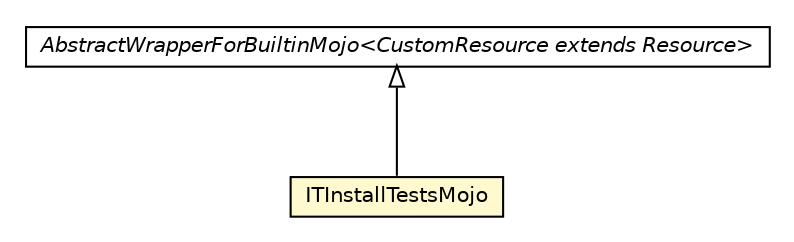 #!/usr/local/bin/dot
#
# Class diagram 
# Generated by UMLGraph version R5_6-24-gf6e263 (http://www.umlgraph.org/)
#

digraph G {
	edge [fontname="Helvetica",fontsize=10,labelfontname="Helvetica",labelfontsize=10];
	node [fontname="Helvetica",fontsize=10,shape=plaintext];
	nodesep=0.25;
	ranksep=0.5;
	// fr.fastconnect.factory.tibco.bw.maven.builtin.AbstractWrapperForBuiltinMojo<CustomResource extends org.apache.maven.model.Resource>
	c2983 [label=<<table title="fr.fastconnect.factory.tibco.bw.maven.builtin.AbstractWrapperForBuiltinMojo" border="0" cellborder="1" cellspacing="0" cellpadding="2" port="p" href="./AbstractWrapperForBuiltinMojo.html">
		<tr><td><table border="0" cellspacing="0" cellpadding="1">
<tr><td align="center" balign="center"><font face="Helvetica-Oblique"> AbstractWrapperForBuiltinMojo&lt;CustomResource extends Resource&gt; </font></td></tr>
		</table></td></tr>
		</table>>, URL="./AbstractWrapperForBuiltinMojo.html", fontname="Helvetica", fontcolor="black", fontsize=10.0];
	// fr.fastconnect.factory.tibco.bw.maven.builtin.ITInstallTestsMojo
	c2984 [label=<<table title="fr.fastconnect.factory.tibco.bw.maven.builtin.ITInstallTestsMojo" border="0" cellborder="1" cellspacing="0" cellpadding="2" port="p" bgcolor="lemonChiffon" href="./ITInstallTestsMojo.html">
		<tr><td><table border="0" cellspacing="0" cellpadding="1">
<tr><td align="center" balign="center"> ITInstallTestsMojo </td></tr>
		</table></td></tr>
		</table>>, URL="./ITInstallTestsMojo.html", fontname="Helvetica", fontcolor="black", fontsize=10.0];
	//fr.fastconnect.factory.tibco.bw.maven.builtin.ITInstallTestsMojo extends fr.fastconnect.factory.tibco.bw.maven.builtin.AbstractWrapperForBuiltinMojo<org.apache.maven.model.Resource>
	c2983:p -> c2984:p [dir=back,arrowtail=empty];
}

